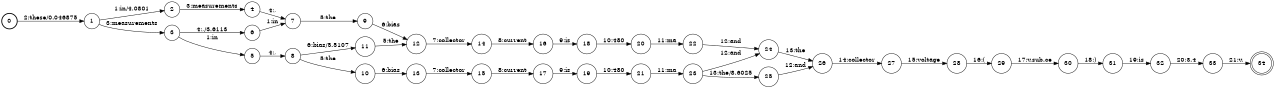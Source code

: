 digraph FST {
rankdir = LR;
size = "8.5,11";
label = "";
center = 1;
orientation = Portrait;
ranksep = "0.4";
nodesep = "0.25";
0 [label = "0", shape = circle, style = bold, fontsize = 14]
	0 -> 1 [label = "2:these/0.046875", fontsize = 14];
1 [label = "1", shape = circle, style = solid, fontsize = 14]
	1 -> 2 [label = "1:in/4.0801", fontsize = 14];
	1 -> 3 [label = "3:measurements", fontsize = 14];
2 [label = "2", shape = circle, style = solid, fontsize = 14]
	2 -> 4 [label = "3:measurements", fontsize = 14];
3 [label = "3", shape = circle, style = solid, fontsize = 14]
	3 -> 5 [label = "1:in", fontsize = 14];
	3 -> 6 [label = "4:,/3.6113", fontsize = 14];
4 [label = "4", shape = circle, style = solid, fontsize = 14]
	4 -> 7 [label = "4:,", fontsize = 14];
5 [label = "5", shape = circle, style = solid, fontsize = 14]
	5 -> 8 [label = "4:,", fontsize = 14];
6 [label = "6", shape = circle, style = solid, fontsize = 14]
	6 -> 7 [label = "1:in", fontsize = 14];
7 [label = "7", shape = circle, style = solid, fontsize = 14]
	7 -> 9 [label = "5:the", fontsize = 14];
8 [label = "8", shape = circle, style = solid, fontsize = 14]
	8 -> 10 [label = "5:the", fontsize = 14];
	8 -> 11 [label = "6:bias/5.5107", fontsize = 14];
9 [label = "9", shape = circle, style = solid, fontsize = 14]
	9 -> 12 [label = "6:bias", fontsize = 14];
10 [label = "10", shape = circle, style = solid, fontsize = 14]
	10 -> 13 [label = "6:bias", fontsize = 14];
11 [label = "11", shape = circle, style = solid, fontsize = 14]
	11 -> 12 [label = "5:the", fontsize = 14];
12 [label = "12", shape = circle, style = solid, fontsize = 14]
	12 -> 14 [label = "7:collector", fontsize = 14];
13 [label = "13", shape = circle, style = solid, fontsize = 14]
	13 -> 15 [label = "7:collector", fontsize = 14];
14 [label = "14", shape = circle, style = solid, fontsize = 14]
	14 -> 16 [label = "8:current", fontsize = 14];
15 [label = "15", shape = circle, style = solid, fontsize = 14]
	15 -> 17 [label = "8:current", fontsize = 14];
16 [label = "16", shape = circle, style = solid, fontsize = 14]
	16 -> 18 [label = "9:is", fontsize = 14];
17 [label = "17", shape = circle, style = solid, fontsize = 14]
	17 -> 19 [label = "9:is", fontsize = 14];
18 [label = "18", shape = circle, style = solid, fontsize = 14]
	18 -> 20 [label = "10:480", fontsize = 14];
19 [label = "19", shape = circle, style = solid, fontsize = 14]
	19 -> 21 [label = "10:480", fontsize = 14];
20 [label = "20", shape = circle, style = solid, fontsize = 14]
	20 -> 22 [label = "11:ma", fontsize = 14];
21 [label = "21", shape = circle, style = solid, fontsize = 14]
	21 -> 23 [label = "11:ma", fontsize = 14];
22 [label = "22", shape = circle, style = solid, fontsize = 14]
	22 -> 24 [label = "12:and", fontsize = 14];
23 [label = "23", shape = circle, style = solid, fontsize = 14]
	23 -> 25 [label = "13:the/8.6025", fontsize = 14];
	23 -> 24 [label = "12:and", fontsize = 14];
24 [label = "24", shape = circle, style = solid, fontsize = 14]
	24 -> 26 [label = "13:the", fontsize = 14];
25 [label = "25", shape = circle, style = solid, fontsize = 14]
	25 -> 26 [label = "12:and", fontsize = 14];
26 [label = "26", shape = circle, style = solid, fontsize = 14]
	26 -> 27 [label = "14:collector", fontsize = 14];
27 [label = "27", shape = circle, style = solid, fontsize = 14]
	27 -> 28 [label = "15:voltage", fontsize = 14];
28 [label = "28", shape = circle, style = solid, fontsize = 14]
	28 -> 29 [label = "16:(", fontsize = 14];
29 [label = "29", shape = circle, style = solid, fontsize = 14]
	29 -> 30 [label = "17:v.sub.ce", fontsize = 14];
30 [label = "30", shape = circle, style = solid, fontsize = 14]
	30 -> 31 [label = "18:)", fontsize = 14];
31 [label = "31", shape = circle, style = solid, fontsize = 14]
	31 -> 32 [label = "19:is", fontsize = 14];
32 [label = "32", shape = circle, style = solid, fontsize = 14]
	32 -> 33 [label = "20:3.4", fontsize = 14];
33 [label = "33", shape = circle, style = solid, fontsize = 14]
	33 -> 34 [label = "21:v.", fontsize = 14];
34 [label = "34", shape = doublecircle, style = solid, fontsize = 14]
}
